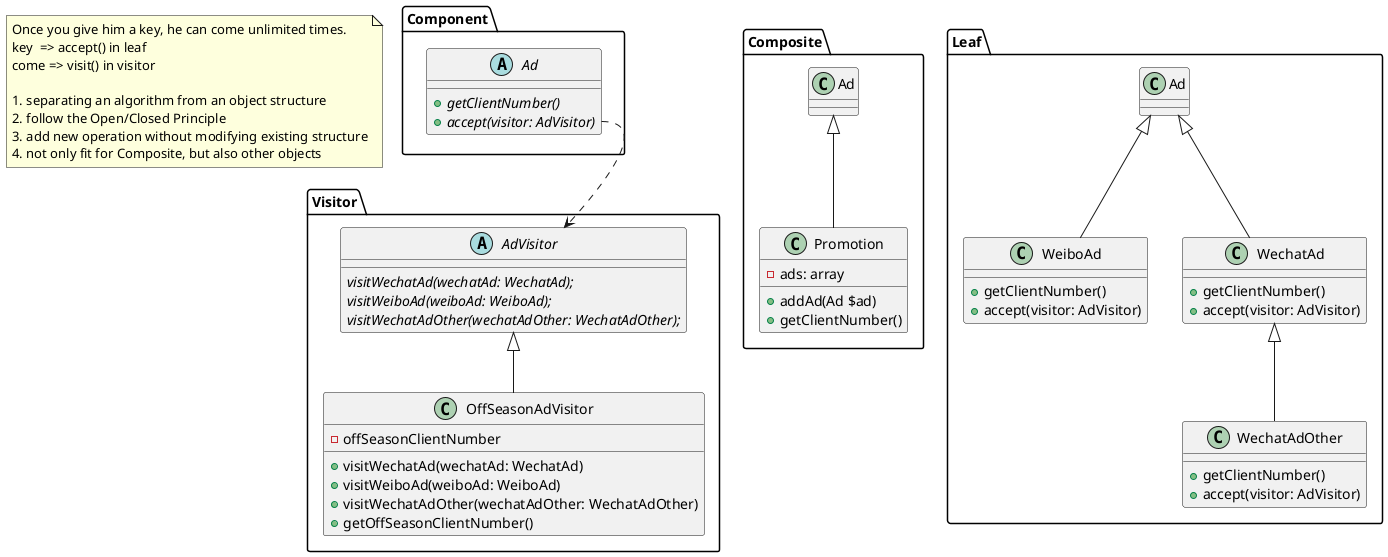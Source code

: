 @startuml Visitor

package Component {
    abstract class Ad {
        {abstract} +getClientNumber()
        {abstract} +accept(visitor: AdVisitor)
    }
}
package Visitor {
    abstract class AdVisitor {
        {abstract} visitWechatAd(wechatAd: WechatAd);
        {abstract} visitWeiboAd(weiboAd: WeiboAd);
        {abstract} visitWechatAdOther(wechatAdOther: WechatAdOther);
    }
    
    class OffSeasonAdVisitor extends AdVisitor {
        -offSeasonClientNumber
        +visitWechatAd(wechatAd: WechatAd)
        +visitWeiboAd(weiboAd: WeiboAd)
        +visitWechatAdOther(wechatAdOther: WechatAdOther)
        +getOffSeasonClientNumber()
    }
}

Ad::accept ..> AdVisitor

package Composite {
    class Promotion extends Ad {
        -ads: array
        +addAd(Ad $ad)
        +getClientNumber()
    }
}

package Leaf {
    class WeiboAd extends Ad {
        +getClientNumber()
        +accept(visitor: AdVisitor)
    }
    class WechatAd extends Ad {
        +getClientNumber()
        +accept(visitor: AdVisitor)
    }
    class WechatAdOther extends WechatAd {
        +getClientNumber()
        +accept(visitor: AdVisitor)
    }
}



note as n1
    Once you give him a key, he can come unlimited times.
    key  => accept() in leaf
    come => visit() in visitor

    1. separating an algorithm from an object structure
    2. follow the Open/Closed Principle
    3. add new operation without modifying existing structure
    4. not only fit for Composite, but also other objects
endnote
@enduml
